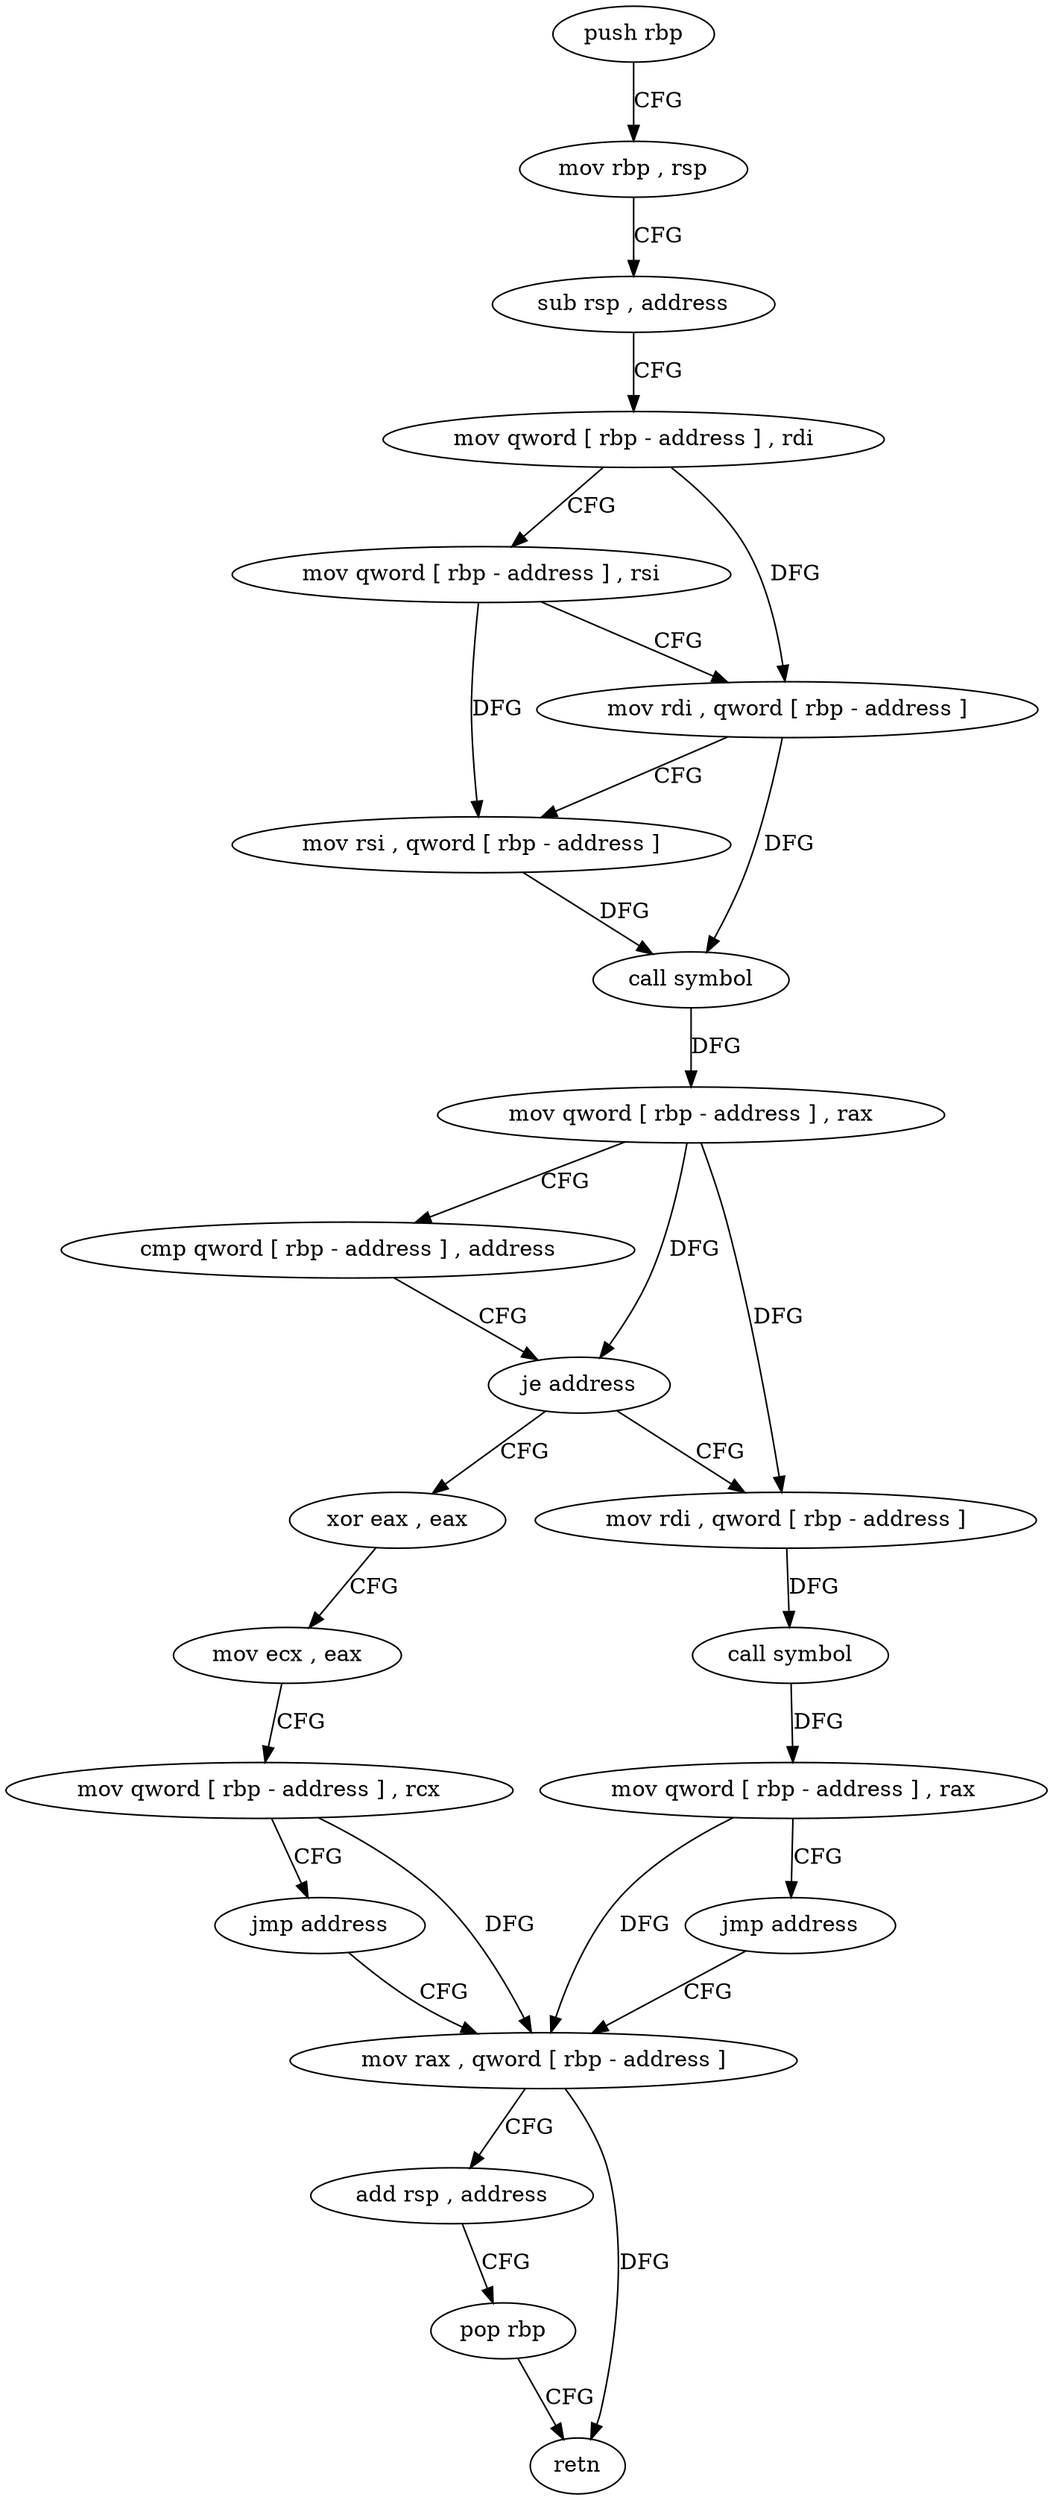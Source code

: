 digraph "func" {
"4236064" [label = "push rbp" ]
"4236065" [label = "mov rbp , rsp" ]
"4236068" [label = "sub rsp , address" ]
"4236072" [label = "mov qword [ rbp - address ] , rdi" ]
"4236076" [label = "mov qword [ rbp - address ] , rsi" ]
"4236080" [label = "mov rdi , qword [ rbp - address ]" ]
"4236084" [label = "mov rsi , qword [ rbp - address ]" ]
"4236088" [label = "call symbol" ]
"4236093" [label = "mov qword [ rbp - address ] , rax" ]
"4236097" [label = "cmp qword [ rbp - address ] , address" ]
"4236102" [label = "je address" ]
"4236126" [label = "xor eax , eax" ]
"4236108" [label = "mov rdi , qword [ rbp - address ]" ]
"4236128" [label = "mov ecx , eax" ]
"4236130" [label = "mov qword [ rbp - address ] , rcx" ]
"4236134" [label = "jmp address" ]
"4236139" [label = "mov rax , qword [ rbp - address ]" ]
"4236112" [label = "call symbol" ]
"4236117" [label = "mov qword [ rbp - address ] , rax" ]
"4236121" [label = "jmp address" ]
"4236143" [label = "add rsp , address" ]
"4236147" [label = "pop rbp" ]
"4236148" [label = "retn" ]
"4236064" -> "4236065" [ label = "CFG" ]
"4236065" -> "4236068" [ label = "CFG" ]
"4236068" -> "4236072" [ label = "CFG" ]
"4236072" -> "4236076" [ label = "CFG" ]
"4236072" -> "4236080" [ label = "DFG" ]
"4236076" -> "4236080" [ label = "CFG" ]
"4236076" -> "4236084" [ label = "DFG" ]
"4236080" -> "4236084" [ label = "CFG" ]
"4236080" -> "4236088" [ label = "DFG" ]
"4236084" -> "4236088" [ label = "DFG" ]
"4236088" -> "4236093" [ label = "DFG" ]
"4236093" -> "4236097" [ label = "CFG" ]
"4236093" -> "4236102" [ label = "DFG" ]
"4236093" -> "4236108" [ label = "DFG" ]
"4236097" -> "4236102" [ label = "CFG" ]
"4236102" -> "4236126" [ label = "CFG" ]
"4236102" -> "4236108" [ label = "CFG" ]
"4236126" -> "4236128" [ label = "CFG" ]
"4236108" -> "4236112" [ label = "DFG" ]
"4236128" -> "4236130" [ label = "CFG" ]
"4236130" -> "4236134" [ label = "CFG" ]
"4236130" -> "4236139" [ label = "DFG" ]
"4236134" -> "4236139" [ label = "CFG" ]
"4236139" -> "4236143" [ label = "CFG" ]
"4236139" -> "4236148" [ label = "DFG" ]
"4236112" -> "4236117" [ label = "DFG" ]
"4236117" -> "4236121" [ label = "CFG" ]
"4236117" -> "4236139" [ label = "DFG" ]
"4236121" -> "4236139" [ label = "CFG" ]
"4236143" -> "4236147" [ label = "CFG" ]
"4236147" -> "4236148" [ label = "CFG" ]
}
